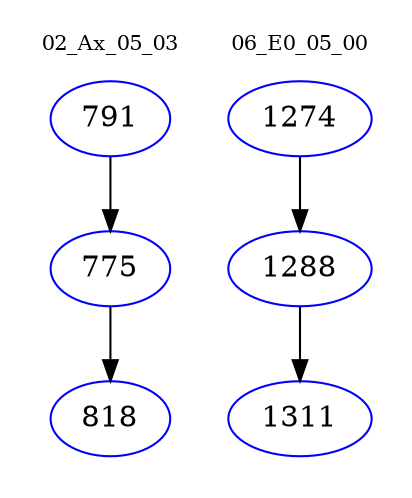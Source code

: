 digraph{
subgraph cluster_0 {
color = white
label = "02_Ax_05_03";
fontsize=10;
T0_791 [label="791", color="blue"]
T0_791 -> T0_775 [color="black"]
T0_775 [label="775", color="blue"]
T0_775 -> T0_818 [color="black"]
T0_818 [label="818", color="blue"]
}
subgraph cluster_1 {
color = white
label = "06_E0_05_00";
fontsize=10;
T1_1274 [label="1274", color="blue"]
T1_1274 -> T1_1288 [color="black"]
T1_1288 [label="1288", color="blue"]
T1_1288 -> T1_1311 [color="black"]
T1_1311 [label="1311", color="blue"]
}
}
